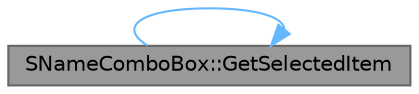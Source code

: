 digraph "SNameComboBox::GetSelectedItem"
{
 // INTERACTIVE_SVG=YES
 // LATEX_PDF_SIZE
  bgcolor="transparent";
  edge [fontname=Helvetica,fontsize=10,labelfontname=Helvetica,labelfontsize=10];
  node [fontname=Helvetica,fontsize=10,shape=box,height=0.2,width=0.4];
  rankdir="RL";
  Node1 [id="Node000001",label="SNameComboBox::GetSelectedItem",height=0.2,width=0.4,color="gray40", fillcolor="grey60", style="filled", fontcolor="black",tooltip="Returns the currently selected FName."];
  Node1 -> Node1 [id="edge1_Node000001_Node000001",dir="back",color="steelblue1",style="solid",tooltip=" "];
}
